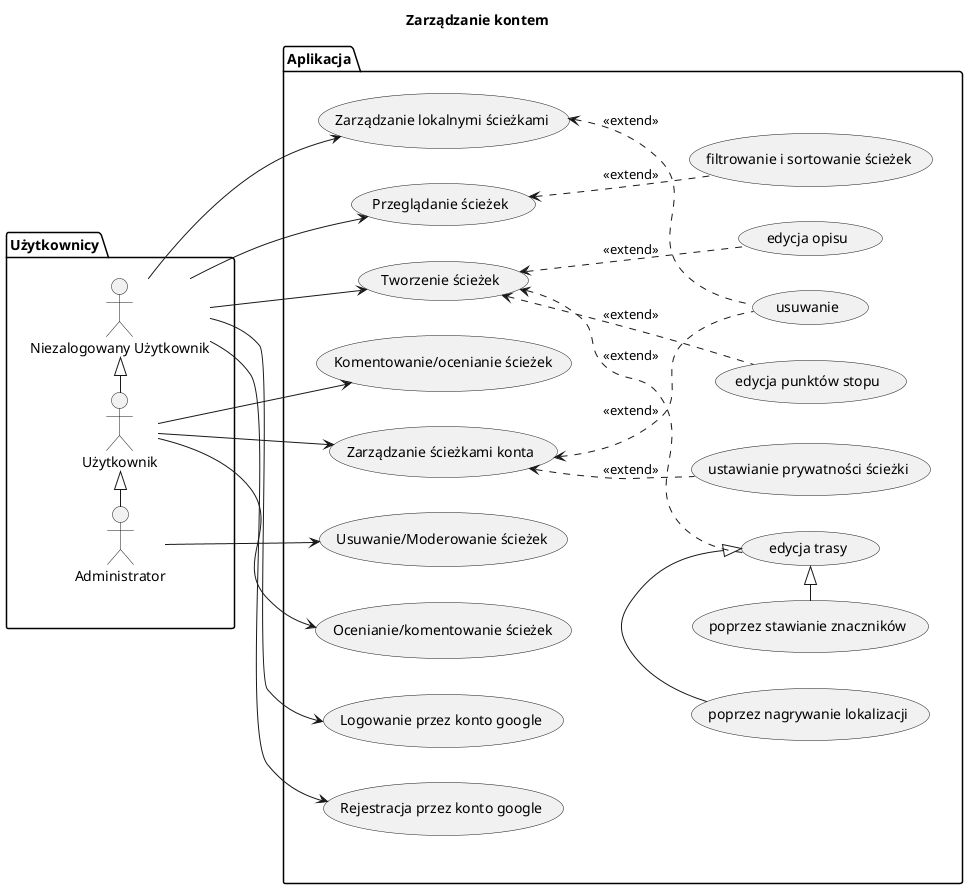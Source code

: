 @startuml

title "Zarządzanie kontem"
' skinparam nodesep 100
' skinparam linetype polyline
left to right direction
package Użytkownicy {
 actor "Niezalogowany Użytkownik" as uu
 actor "Użytkownik" as u
 actor "Administrator" as admin
 admin -|> u
 u -|> uu
}

Użytkownicy --[hidden]r--> Aplikacja

' actor "Firebase" as fb
' Aplikacja --[hidden]l--> fb
package Aplikacja {
 together {
  together {
   usecase "Logowanie przez konto google" as u1
   usecase "Rejestracja przez konto google" as u2
  }
  usecase "Ocenianie/komentowanie ścieżek" as u3
  usecase "Tworzenie ścieżek" as u4
  usecase "Przeglądanie ścieżek" as u5
  usecase "Zarządzanie lokalnymi ścieżkami" as u8
 }
 usecase "Komentowanie/ocenianie ścieżek" as u7
 usecase "Zarządzanie ścieżkami konta" as u6
 usecase "Usuwanie/Moderowanie ścieżek" as u10
 together {
  usecase "edycja trasy" as u12
  usecase "poprzez stawianie znaczników" as u13
  usecase "poprzez nagrywanie lokalizacji" as u14
 }

 usecase "filtrowanie i sortowanie ścieżek" as u9
 usecase "edycja punktów stopu" as u15
 usecase "edycja opisu" as u16
 usecase "ustawianie prywatności ścieżki" as u17
 usecase "usuwanie" as u18
}
' layout
' u <|-- admin
' uu <|-- u

' u --u-|>uu
' admin--u-|>u

uu --> u1
uu --> u2
uu --> u4
uu --> u5
uu --> u8


u --> u3
u --> u6
u --> u7

admin --> u10

u13 -|> u12
u14 -|> u12

u15 .u.>  u4 : <<extend>>
u16 .u.>  u4 : <<extend>>
u12 .u.> u4 : <<extend>>

u9 .u.> u5 : <<extend>>

u17 .u.> u6 : <<extend>>
u18 .u.> u6 : <<extend>>

u18 .u.> u8 : <<extend>>

' fb -u-> u5
' fb -u-> u6
' fb -u-> u7
' fb -u-> u1
' fb -u-> u2


' u --> UC1
' u --> UC2
' u --> UC3
' u --> UC4
' UC4 <.. UC5 : <<extend>>
' UC2 <.. UC6 : <<extend>>
@enduml
